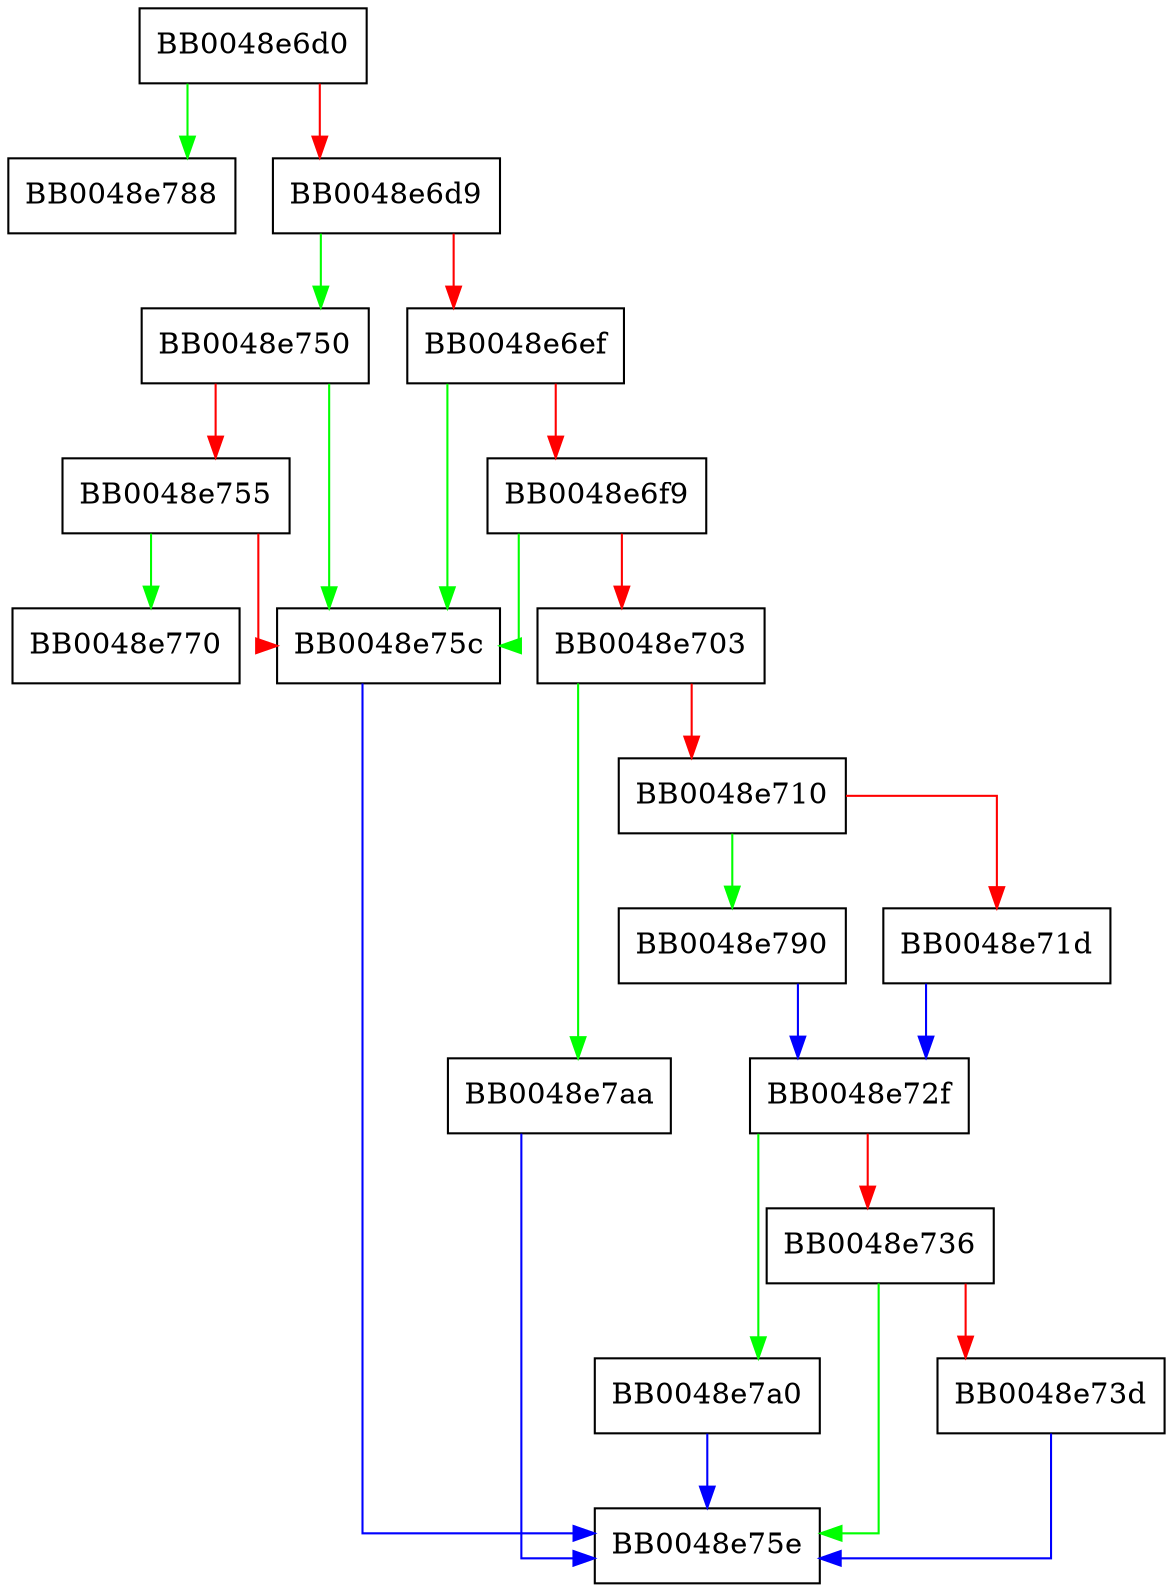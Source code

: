 digraph SSL_set_ssl_method {
  node [shape="box"];
  graph [splines=ortho];
  BB0048e6d0 -> BB0048e788 [color="green"];
  BB0048e6d0 -> BB0048e6d9 [color="red"];
  BB0048e6d9 -> BB0048e750 [color="green"];
  BB0048e6d9 -> BB0048e6ef [color="red"];
  BB0048e6ef -> BB0048e75c [color="green"];
  BB0048e6ef -> BB0048e6f9 [color="red"];
  BB0048e6f9 -> BB0048e75c [color="green"];
  BB0048e6f9 -> BB0048e703 [color="red"];
  BB0048e703 -> BB0048e7aa [color="green"];
  BB0048e703 -> BB0048e710 [color="red"];
  BB0048e710 -> BB0048e790 [color="green"];
  BB0048e710 -> BB0048e71d [color="red"];
  BB0048e71d -> BB0048e72f [color="blue"];
  BB0048e72f -> BB0048e7a0 [color="green"];
  BB0048e72f -> BB0048e736 [color="red"];
  BB0048e736 -> BB0048e75e [color="green"];
  BB0048e736 -> BB0048e73d [color="red"];
  BB0048e73d -> BB0048e75e [color="blue"];
  BB0048e750 -> BB0048e75c [color="green"];
  BB0048e750 -> BB0048e755 [color="red"];
  BB0048e755 -> BB0048e770 [color="green"];
  BB0048e755 -> BB0048e75c [color="red"];
  BB0048e75c -> BB0048e75e [color="blue"];
  BB0048e790 -> BB0048e72f [color="blue"];
  BB0048e7a0 -> BB0048e75e [color="blue"];
  BB0048e7aa -> BB0048e75e [color="blue"];
}